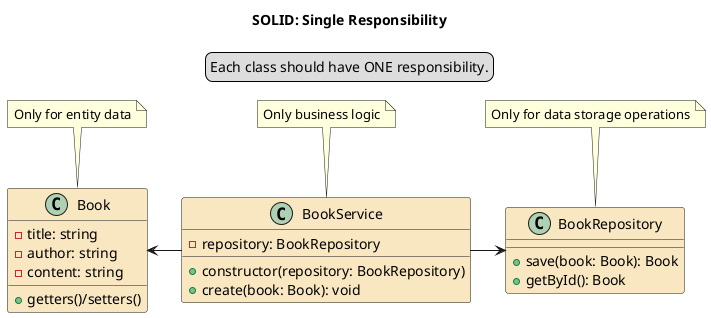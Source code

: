@startuml

title SOLID: Single Responsibility

skinparam class {
    BackgroundColor strategy
}

legend top
  Each class should have ONE responsibility.
end legend

class Book {
    - title: string
    - author: string
    - content: string
    + getters()/setters()
}

class BookService {
    - repository: BookRepository
    + constructor(repository: BookRepository)
    + create(book: Book): void
}

class BookRepository {
    + save(book: Book): Book
    + getById(): Book
}

BookService -left-> Book
BookService -right-> BookRepository

note top of Book
    Only for entity data
end note

note top of BookRepository
    Only for data storage operations
end note

note top of BookService
    Only business logic
end note

@enduml